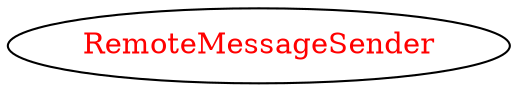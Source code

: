 digraph dependencyGraph {
 concentrate=true;
 ranksep="2.0";
 rankdir="LR"; 
 splines="ortho";
"RemoteMessageSender" [fontcolor="red"];
}